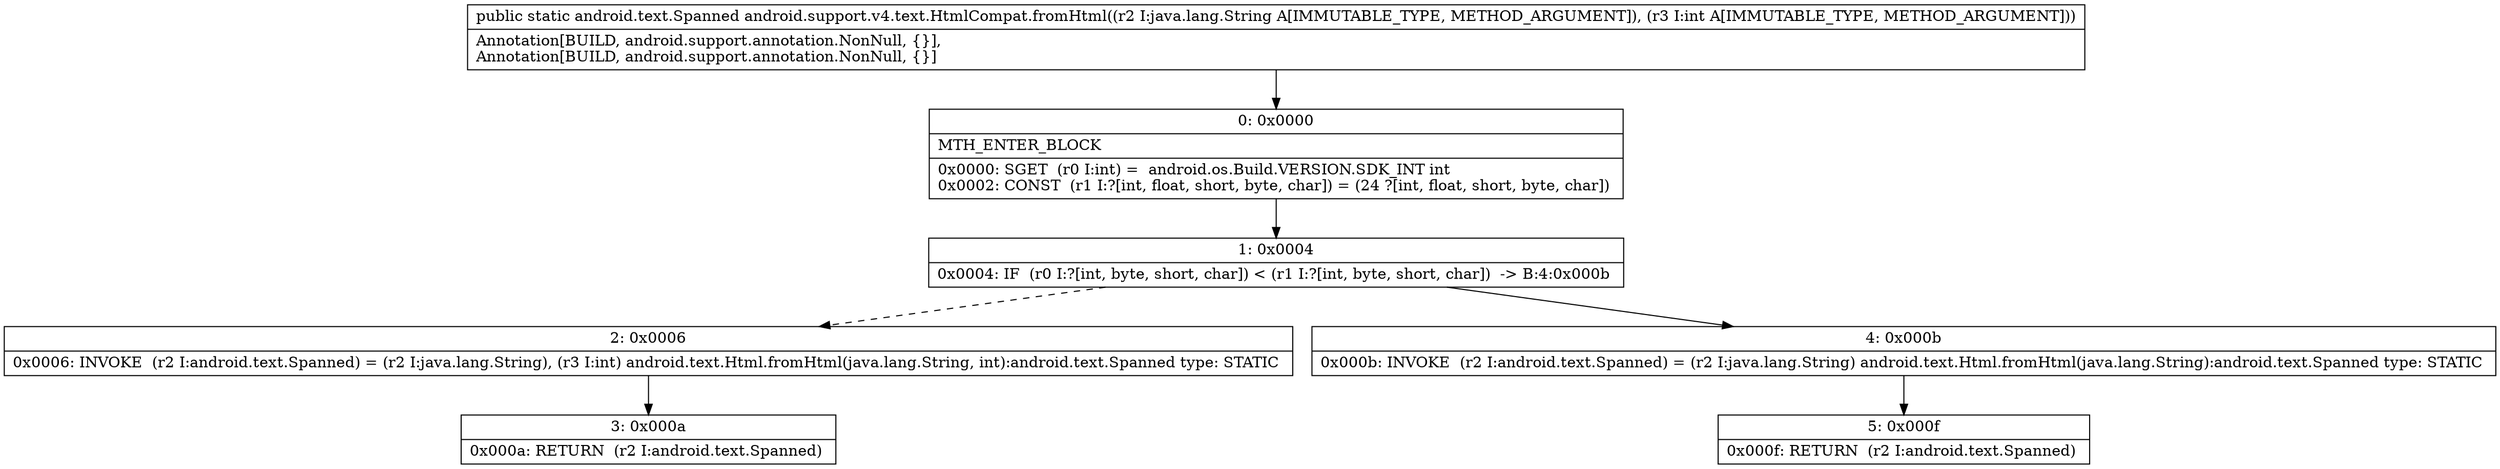 digraph "CFG forandroid.support.v4.text.HtmlCompat.fromHtml(Ljava\/lang\/String;I)Landroid\/text\/Spanned;" {
Node_0 [shape=record,label="{0\:\ 0x0000|MTH_ENTER_BLOCK\l|0x0000: SGET  (r0 I:int) =  android.os.Build.VERSION.SDK_INT int \l0x0002: CONST  (r1 I:?[int, float, short, byte, char]) = (24 ?[int, float, short, byte, char]) \l}"];
Node_1 [shape=record,label="{1\:\ 0x0004|0x0004: IF  (r0 I:?[int, byte, short, char]) \< (r1 I:?[int, byte, short, char])  \-\> B:4:0x000b \l}"];
Node_2 [shape=record,label="{2\:\ 0x0006|0x0006: INVOKE  (r2 I:android.text.Spanned) = (r2 I:java.lang.String), (r3 I:int) android.text.Html.fromHtml(java.lang.String, int):android.text.Spanned type: STATIC \l}"];
Node_3 [shape=record,label="{3\:\ 0x000a|0x000a: RETURN  (r2 I:android.text.Spanned) \l}"];
Node_4 [shape=record,label="{4\:\ 0x000b|0x000b: INVOKE  (r2 I:android.text.Spanned) = (r2 I:java.lang.String) android.text.Html.fromHtml(java.lang.String):android.text.Spanned type: STATIC \l}"];
Node_5 [shape=record,label="{5\:\ 0x000f|0x000f: RETURN  (r2 I:android.text.Spanned) \l}"];
MethodNode[shape=record,label="{public static android.text.Spanned android.support.v4.text.HtmlCompat.fromHtml((r2 I:java.lang.String A[IMMUTABLE_TYPE, METHOD_ARGUMENT]), (r3 I:int A[IMMUTABLE_TYPE, METHOD_ARGUMENT]))  | Annotation[BUILD, android.support.annotation.NonNull, \{\}], \lAnnotation[BUILD, android.support.annotation.NonNull, \{\}]\l}"];
MethodNode -> Node_0;
Node_0 -> Node_1;
Node_1 -> Node_2[style=dashed];
Node_1 -> Node_4;
Node_2 -> Node_3;
Node_4 -> Node_5;
}

